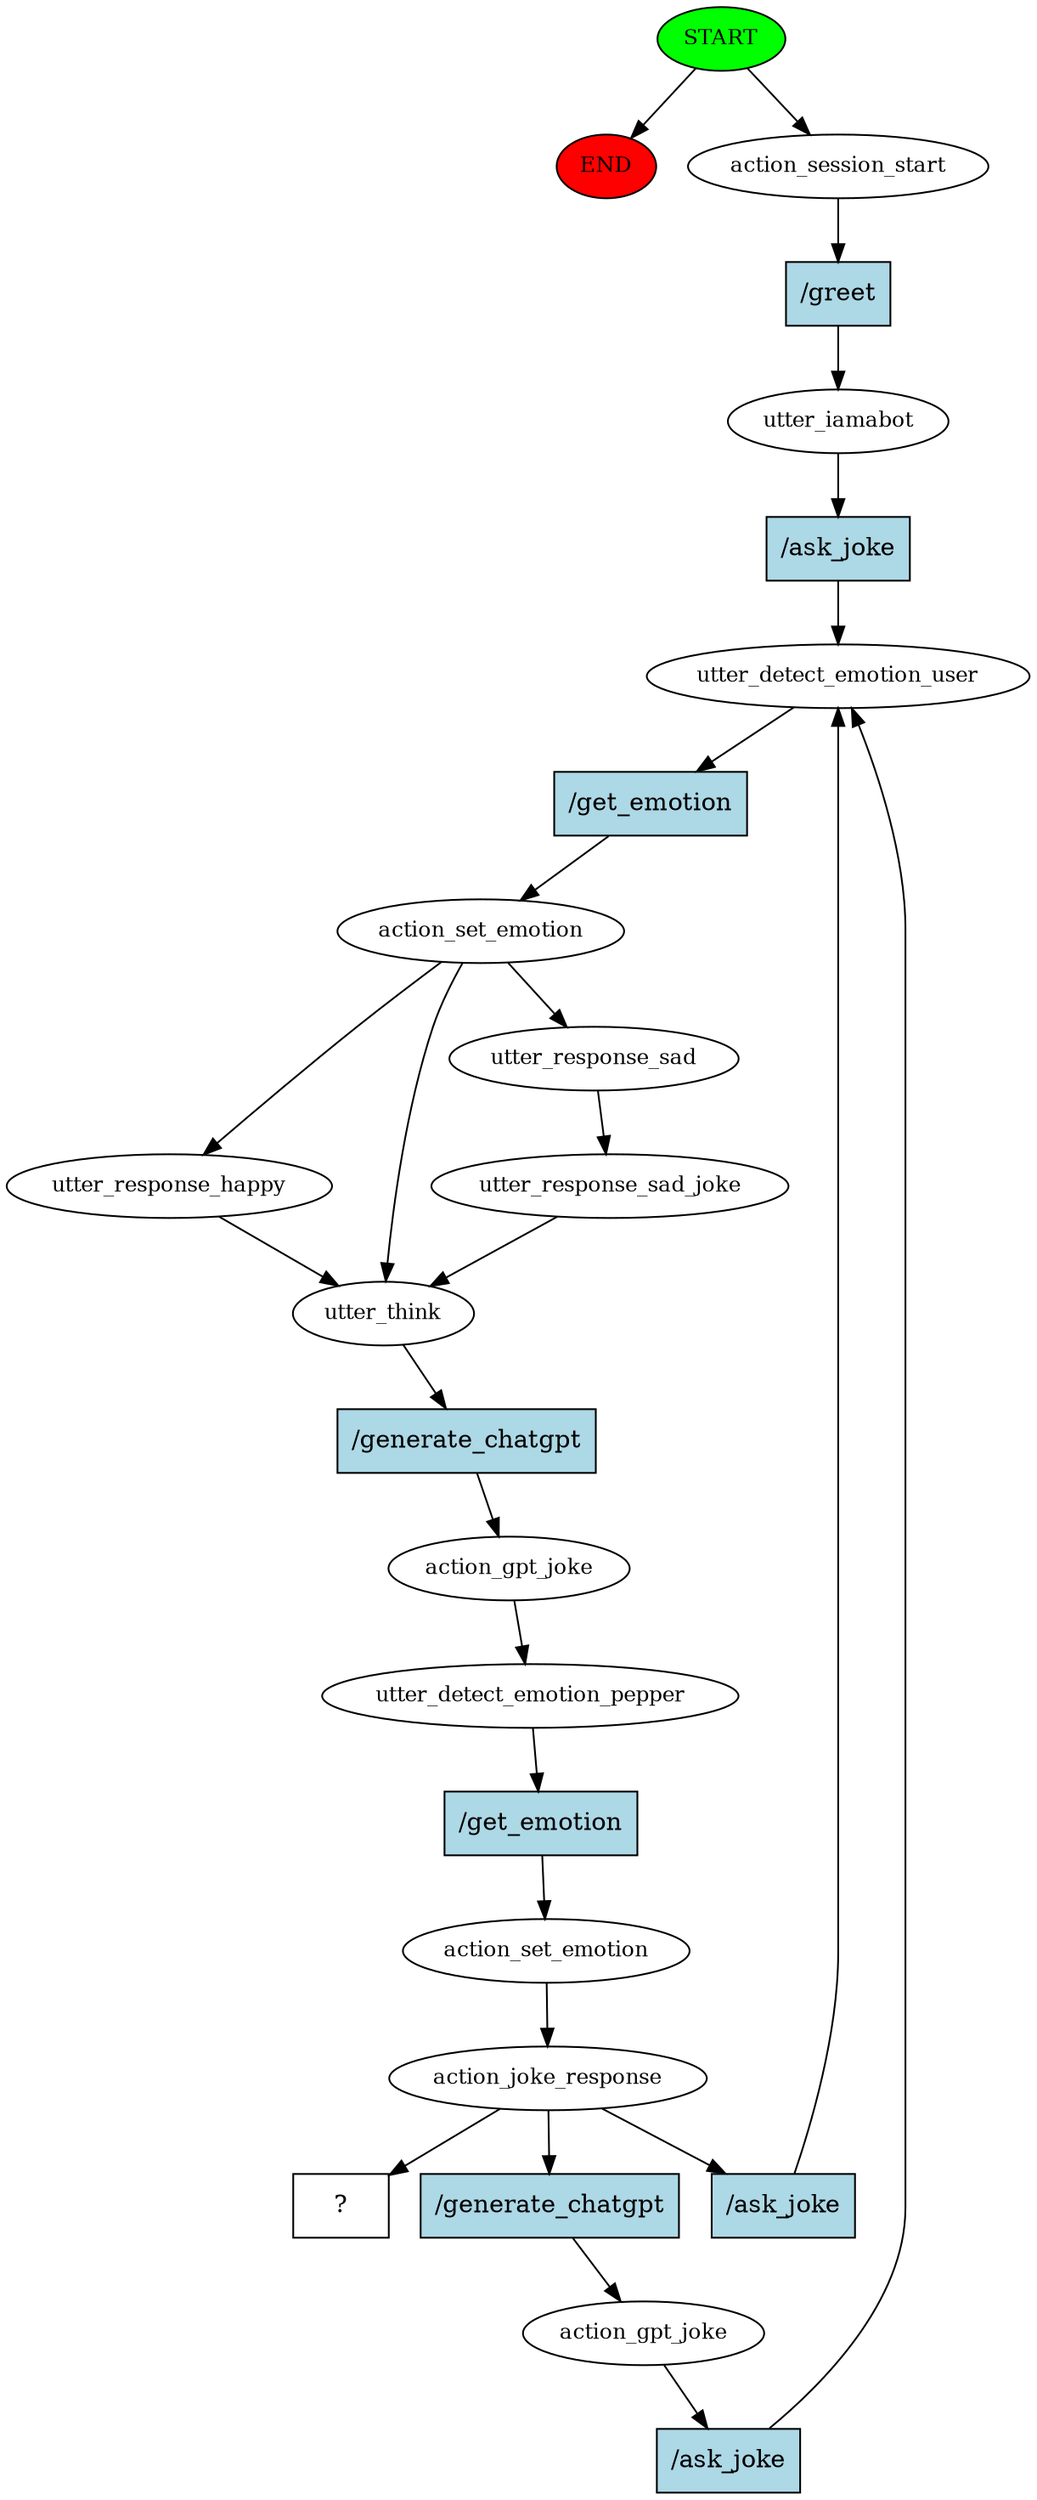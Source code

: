 digraph  {
0 [class="start active", fillcolor=green, fontsize=12, label=START, style=filled];
"-1" [class=end, fillcolor=red, fontsize=12, label=END, style=filled];
1 [class=active, fontsize=12, label=action_session_start];
2 [class=active, fontsize=12, label=utter_iamabot];
3 [class=active, fontsize=12, label=utter_detect_emotion_user];
4 [class=active, fontsize=12, label=action_set_emotion];
5 [class=active, fontsize=12, label=utter_response_happy];
6 [class=active, fontsize=12, label=utter_think];
7 [class=active, fontsize=12, label=action_gpt_joke];
8 [class=active, fontsize=12, label=utter_detect_emotion_pepper];
9 [class=active, fontsize=12, label=action_set_emotion];
10 [class=active, fontsize=12, label=action_joke_response];
21 [class=active, fontsize=12, label=utter_response_sad];
22 [class=active, fontsize=12, label=utter_response_sad_joke];
36 [class=active, fontsize=12, label=action_gpt_joke];
44 [class="intent dashed active", label="  ?  ", shape=rect];
45 [class="intent active", fillcolor=lightblue, label="/greet", shape=rect, style=filled];
46 [class="intent active", fillcolor=lightblue, label="/ask_joke", shape=rect, style=filled];
47 [class="intent active", fillcolor=lightblue, label="/get_emotion", shape=rect, style=filled];
48 [class="intent active", fillcolor=lightblue, label="/generate_chatgpt", shape=rect, style=filled];
49 [class="intent active", fillcolor=lightblue, label="/get_emotion", shape=rect, style=filled];
50 [class="intent active", fillcolor=lightblue, label="/ask_joke", shape=rect, style=filled];
51 [class="intent active", fillcolor=lightblue, label="/generate_chatgpt", shape=rect, style=filled];
52 [class="intent active", fillcolor=lightblue, label="/ask_joke", shape=rect, style=filled];
0 -> "-1"  [class="", key=NONE, label=""];
0 -> 1  [class=active, key=NONE, label=""];
1 -> 45  [class=active, key=0];
2 -> 46  [class=active, key=0];
3 -> 47  [class=active, key=0];
4 -> 5  [class=active, key=NONE, label=""];
4 -> 21  [class=active, key=NONE, label=""];
4 -> 6  [class=active, key=NONE, label=""];
5 -> 6  [class=active, key=NONE, label=""];
6 -> 48  [class=active, key=0];
7 -> 8  [class=active, key=NONE, label=""];
8 -> 49  [class=active, key=0];
9 -> 10  [class=active, key=NONE, label=""];
10 -> 44  [class=active, key=NONE, label=""];
10 -> 50  [class=active, key=0];
10 -> 51  [class=active, key=0];
21 -> 22  [class=active, key=NONE, label=""];
22 -> 6  [class=active, key=NONE, label=""];
36 -> 52  [class=active, key=0];
45 -> 2  [class=active, key=0];
46 -> 3  [class=active, key=0];
47 -> 4  [class=active, key=0];
48 -> 7  [class=active, key=0];
49 -> 9  [class=active, key=0];
50 -> 3  [class=active, key=0];
51 -> 36  [class=active, key=0];
52 -> 3  [class=active, key=0];
}
